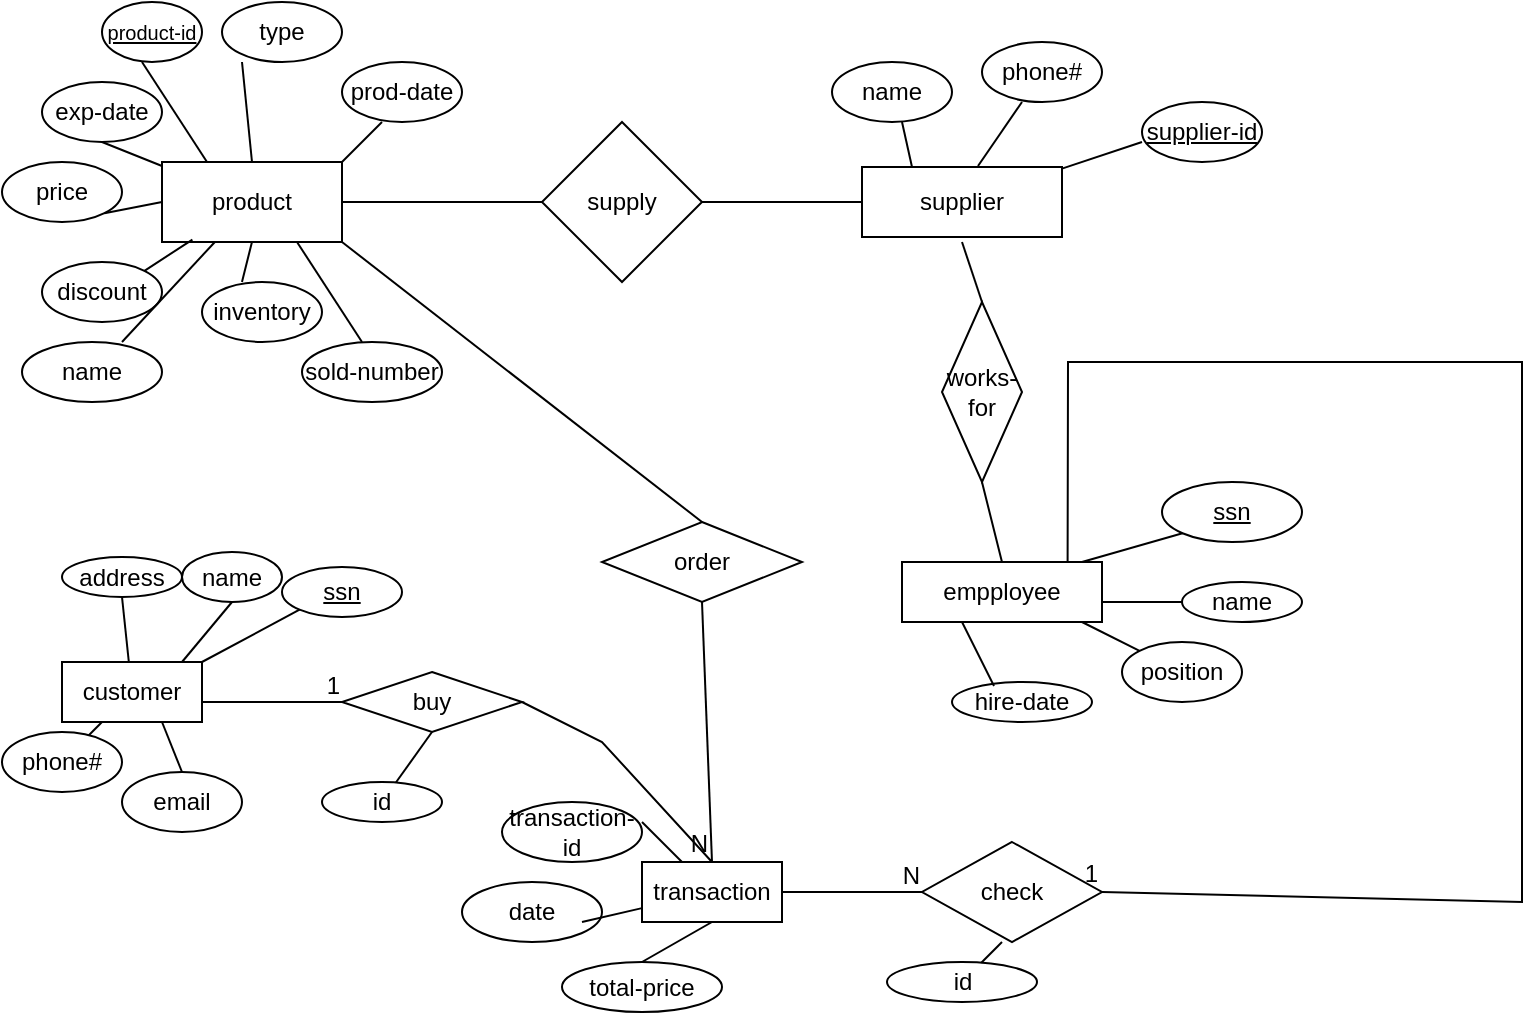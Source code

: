 <mxfile version="24.0.7" type="github">
  <diagram name="Page-1" id="NoP1yKNNsY0W36VBBQck">
    <mxGraphModel dx="1050" dy="1622" grid="1" gridSize="10" guides="1" tooltips="1" connect="1" arrows="1" fold="1" page="1" pageScale="1" pageWidth="850" pageHeight="1100" math="0" shadow="0">
      <root>
        <mxCell id="0" />
        <mxCell id="1" parent="0" />
        <mxCell id="ZoAxR0XOwS3NTh_yEBVf-1" value="product" style="rounded=0;whiteSpace=wrap;html=1;" vertex="1" parent="1">
          <mxGeometry x="90" y="-60" width="90" height="40" as="geometry" />
        </mxCell>
        <mxCell id="ZoAxR0XOwS3NTh_yEBVf-2" value="exp-date" style="ellipse;whiteSpace=wrap;html=1;" vertex="1" parent="1">
          <mxGeometry x="30" y="-100" width="60" height="30" as="geometry" />
        </mxCell>
        <mxCell id="ZoAxR0XOwS3NTh_yEBVf-3" value="prod-date" style="ellipse;whiteSpace=wrap;html=1;" vertex="1" parent="1">
          <mxGeometry x="180" y="-110" width="60" height="30" as="geometry" />
        </mxCell>
        <mxCell id="ZoAxR0XOwS3NTh_yEBVf-4" value="inventory" style="ellipse;whiteSpace=wrap;html=1;" vertex="1" parent="1">
          <mxGeometry x="110" width="60" height="30" as="geometry" />
        </mxCell>
        <mxCell id="ZoAxR0XOwS3NTh_yEBVf-5" value="type" style="ellipse;whiteSpace=wrap;html=1;" vertex="1" parent="1">
          <mxGeometry x="120" y="-140" width="60" height="30" as="geometry" />
        </mxCell>
        <mxCell id="ZoAxR0XOwS3NTh_yEBVf-6" value="discount" style="ellipse;whiteSpace=wrap;html=1;" vertex="1" parent="1">
          <mxGeometry x="30" y="-10" width="60" height="30" as="geometry" />
        </mxCell>
        <mxCell id="ZoAxR0XOwS3NTh_yEBVf-7" value="price" style="ellipse;whiteSpace=wrap;html=1;" vertex="1" parent="1">
          <mxGeometry x="10" y="-60" width="60" height="30" as="geometry" />
        </mxCell>
        <mxCell id="ZoAxR0XOwS3NTh_yEBVf-8" value="&lt;u&gt;&lt;font style=&quot;font-size: 10px;&quot;&gt;product-id&lt;/font&gt;&lt;/u&gt;" style="ellipse;whiteSpace=wrap;html=1;" vertex="1" parent="1">
          <mxGeometry x="60" y="-140" width="50" height="30" as="geometry" />
        </mxCell>
        <mxCell id="ZoAxR0XOwS3NTh_yEBVf-11" value="" style="endArrow=none;html=1;rounded=0;exitX=1;exitY=0;exitDx=0;exitDy=0;" edge="1" parent="1" source="ZoAxR0XOwS3NTh_yEBVf-1">
          <mxGeometry width="50" height="50" relative="1" as="geometry">
            <mxPoint x="170" y="-50" as="sourcePoint" />
            <mxPoint x="200" y="-80" as="targetPoint" />
          </mxGeometry>
        </mxCell>
        <mxCell id="ZoAxR0XOwS3NTh_yEBVf-13" value="" style="endArrow=none;html=1;rounded=0;entryX=0.5;entryY=0;entryDx=0;entryDy=0;" edge="1" parent="1" target="ZoAxR0XOwS3NTh_yEBVf-1">
          <mxGeometry relative="1" as="geometry">
            <mxPoint x="130" y="-110" as="sourcePoint" />
            <mxPoint x="290" y="-110" as="targetPoint" />
          </mxGeometry>
        </mxCell>
        <mxCell id="ZoAxR0XOwS3NTh_yEBVf-14" value="" style="endArrow=none;html=1;rounded=0;entryX=0.25;entryY=0;entryDx=0;entryDy=0;" edge="1" parent="1" target="ZoAxR0XOwS3NTh_yEBVf-1">
          <mxGeometry relative="1" as="geometry">
            <mxPoint x="80" y="-110" as="sourcePoint" />
            <mxPoint x="240" y="-110" as="targetPoint" />
          </mxGeometry>
        </mxCell>
        <mxCell id="ZoAxR0XOwS3NTh_yEBVf-15" value="" style="endArrow=none;html=1;rounded=0;" edge="1" parent="1" target="ZoAxR0XOwS3NTh_yEBVf-1">
          <mxGeometry relative="1" as="geometry">
            <mxPoint x="60" y="-70" as="sourcePoint" />
            <mxPoint x="220" y="-70" as="targetPoint" />
          </mxGeometry>
        </mxCell>
        <mxCell id="ZoAxR0XOwS3NTh_yEBVf-16" value="" style="endArrow=none;html=1;rounded=0;exitX=1;exitY=1;exitDx=0;exitDy=0;" edge="1" parent="1" source="ZoAxR0XOwS3NTh_yEBVf-7">
          <mxGeometry relative="1" as="geometry">
            <mxPoint x="50" y="-40" as="sourcePoint" />
            <mxPoint x="90" y="-40" as="targetPoint" />
          </mxGeometry>
        </mxCell>
        <mxCell id="ZoAxR0XOwS3NTh_yEBVf-17" value="" style="endArrow=none;html=1;rounded=0;entryX=0.169;entryY=0.97;entryDx=0;entryDy=0;entryPerimeter=0;exitX=1;exitY=0;exitDx=0;exitDy=0;" edge="1" parent="1" source="ZoAxR0XOwS3NTh_yEBVf-6" target="ZoAxR0XOwS3NTh_yEBVf-1">
          <mxGeometry relative="1" as="geometry">
            <mxPoint x="80" as="sourcePoint" />
            <mxPoint x="240" as="targetPoint" />
          </mxGeometry>
        </mxCell>
        <mxCell id="ZoAxR0XOwS3NTh_yEBVf-18" value="" style="endArrow=none;html=1;rounded=0;entryX=0.5;entryY=1;entryDx=0;entryDy=0;" edge="1" parent="1" target="ZoAxR0XOwS3NTh_yEBVf-1">
          <mxGeometry relative="1" as="geometry">
            <mxPoint x="130" as="sourcePoint" />
            <mxPoint x="290" as="targetPoint" />
          </mxGeometry>
        </mxCell>
        <mxCell id="ZoAxR0XOwS3NTh_yEBVf-19" value="" style="endArrow=none;html=1;rounded=0;" edge="1" parent="1">
          <mxGeometry relative="1" as="geometry">
            <mxPoint x="180" y="-40" as="sourcePoint" />
            <mxPoint x="280" y="-40" as="targetPoint" />
          </mxGeometry>
        </mxCell>
        <mxCell id="ZoAxR0XOwS3NTh_yEBVf-20" value="supply" style="rhombus;whiteSpace=wrap;html=1;" vertex="1" parent="1">
          <mxGeometry x="280" y="-80" width="80" height="80" as="geometry" />
        </mxCell>
        <mxCell id="ZoAxR0XOwS3NTh_yEBVf-21" value="" style="endArrow=none;html=1;rounded=0;" edge="1" parent="1">
          <mxGeometry relative="1" as="geometry">
            <mxPoint x="360" y="-40" as="sourcePoint" />
            <mxPoint x="440" y="-40" as="targetPoint" />
          </mxGeometry>
        </mxCell>
        <mxCell id="ZoAxR0XOwS3NTh_yEBVf-22" value="supplier" style="rounded=0;whiteSpace=wrap;html=1;" vertex="1" parent="1">
          <mxGeometry x="440" y="-57.5" width="100" height="35" as="geometry" />
        </mxCell>
        <mxCell id="ZoAxR0XOwS3NTh_yEBVf-23" value="&lt;u&gt;supplier-id&lt;/u&gt;" style="ellipse;whiteSpace=wrap;html=1;" vertex="1" parent="1">
          <mxGeometry x="580" y="-90" width="60" height="30" as="geometry" />
        </mxCell>
        <mxCell id="ZoAxR0XOwS3NTh_yEBVf-24" value="phone#" style="ellipse;whiteSpace=wrap;html=1;" vertex="1" parent="1">
          <mxGeometry x="500" y="-120" width="60" height="30" as="geometry" />
        </mxCell>
        <mxCell id="ZoAxR0XOwS3NTh_yEBVf-25" value="name" style="ellipse;whiteSpace=wrap;html=1;" vertex="1" parent="1">
          <mxGeometry x="425" y="-110" width="60" height="30" as="geometry" />
        </mxCell>
        <mxCell id="ZoAxR0XOwS3NTh_yEBVf-26" value="" style="endArrow=none;html=1;rounded=0;entryX=0.25;entryY=0;entryDx=0;entryDy=0;" edge="1" parent="1" target="ZoAxR0XOwS3NTh_yEBVf-22">
          <mxGeometry relative="1" as="geometry">
            <mxPoint x="460" y="-80" as="sourcePoint" />
            <mxPoint x="620" y="-80" as="targetPoint" />
          </mxGeometry>
        </mxCell>
        <mxCell id="ZoAxR0XOwS3NTh_yEBVf-27" value="" style="endArrow=none;html=1;rounded=0;entryX=0.58;entryY=-0.014;entryDx=0;entryDy=0;entryPerimeter=0;" edge="1" parent="1" target="ZoAxR0XOwS3NTh_yEBVf-22">
          <mxGeometry relative="1" as="geometry">
            <mxPoint x="520" y="-90" as="sourcePoint" />
            <mxPoint x="680" y="-90" as="targetPoint" />
          </mxGeometry>
        </mxCell>
        <mxCell id="ZoAxR0XOwS3NTh_yEBVf-28" value="" style="endArrow=none;html=1;rounded=0;" edge="1" parent="1" target="ZoAxR0XOwS3NTh_yEBVf-22">
          <mxGeometry relative="1" as="geometry">
            <mxPoint x="580" y="-70" as="sourcePoint" />
            <mxPoint x="740" y="-70" as="targetPoint" />
          </mxGeometry>
        </mxCell>
        <mxCell id="ZoAxR0XOwS3NTh_yEBVf-29" value="works-for" style="shape=rhombus;perimeter=rhombusPerimeter;whiteSpace=wrap;html=1;align=center;direction=south;" vertex="1" parent="1">
          <mxGeometry x="480" y="10" width="40" height="90" as="geometry" />
        </mxCell>
        <mxCell id="ZoAxR0XOwS3NTh_yEBVf-30" value="" style="endArrow=none;html=1;rounded=0;entryX=0;entryY=0.5;entryDx=0;entryDy=0;" edge="1" parent="1" target="ZoAxR0XOwS3NTh_yEBVf-29">
          <mxGeometry relative="1" as="geometry">
            <mxPoint x="490" y="-20" as="sourcePoint" />
            <mxPoint x="650" y="-20" as="targetPoint" />
          </mxGeometry>
        </mxCell>
        <mxCell id="ZoAxR0XOwS3NTh_yEBVf-31" value="" style="endArrow=none;html=1;rounded=0;" edge="1" parent="1">
          <mxGeometry relative="1" as="geometry">
            <mxPoint x="500" y="100" as="sourcePoint" />
            <mxPoint x="510" y="140" as="targetPoint" />
          </mxGeometry>
        </mxCell>
        <mxCell id="ZoAxR0XOwS3NTh_yEBVf-32" value="empployee" style="whiteSpace=wrap;html=1;align=center;" vertex="1" parent="1">
          <mxGeometry x="460" y="140" width="100" height="30" as="geometry" />
        </mxCell>
        <mxCell id="ZoAxR0XOwS3NTh_yEBVf-33" value="ssn" style="ellipse;whiteSpace=wrap;html=1;align=center;fontStyle=4;" vertex="1" parent="1">
          <mxGeometry x="590" y="100" width="70" height="30" as="geometry" />
        </mxCell>
        <mxCell id="ZoAxR0XOwS3NTh_yEBVf-34" value="" style="endArrow=none;html=1;rounded=0;entryX=0;entryY=1;entryDx=0;entryDy=0;" edge="1" parent="1" target="ZoAxR0XOwS3NTh_yEBVf-33">
          <mxGeometry relative="1" as="geometry">
            <mxPoint x="550" y="140" as="sourcePoint" />
            <mxPoint x="710" y="140" as="targetPoint" />
          </mxGeometry>
        </mxCell>
        <mxCell id="ZoAxR0XOwS3NTh_yEBVf-35" value="hire-date" style="ellipse;whiteSpace=wrap;html=1;align=center;" vertex="1" parent="1">
          <mxGeometry x="485" y="200" width="70" height="20" as="geometry" />
        </mxCell>
        <mxCell id="ZoAxR0XOwS3NTh_yEBVf-36" value="position" style="ellipse;whiteSpace=wrap;html=1;align=center;" vertex="1" parent="1">
          <mxGeometry x="570" y="180" width="60" height="30" as="geometry" />
        </mxCell>
        <mxCell id="ZoAxR0XOwS3NTh_yEBVf-37" value="name" style="ellipse;whiteSpace=wrap;html=1;align=center;" vertex="1" parent="1">
          <mxGeometry x="600" y="150" width="60" height="20" as="geometry" />
        </mxCell>
        <mxCell id="ZoAxR0XOwS3NTh_yEBVf-38" value="" style="endArrow=none;html=1;rounded=0;entryX=0;entryY=0.5;entryDx=0;entryDy=0;" edge="1" parent="1" target="ZoAxR0XOwS3NTh_yEBVf-37">
          <mxGeometry relative="1" as="geometry">
            <mxPoint x="560" y="160" as="sourcePoint" />
            <mxPoint x="720" y="160" as="targetPoint" />
          </mxGeometry>
        </mxCell>
        <mxCell id="ZoAxR0XOwS3NTh_yEBVf-39" value="" style="endArrow=none;html=1;rounded=0;" edge="1" parent="1" target="ZoAxR0XOwS3NTh_yEBVf-36">
          <mxGeometry relative="1" as="geometry">
            <mxPoint x="550" y="170" as="sourcePoint" />
            <mxPoint x="710" y="170" as="targetPoint" />
          </mxGeometry>
        </mxCell>
        <mxCell id="ZoAxR0XOwS3NTh_yEBVf-40" value="" style="endArrow=none;html=1;rounded=0;entryX=0.3;entryY=0.1;entryDx=0;entryDy=0;entryPerimeter=0;" edge="1" parent="1" target="ZoAxR0XOwS3NTh_yEBVf-35">
          <mxGeometry relative="1" as="geometry">
            <mxPoint x="490" y="170" as="sourcePoint" />
            <mxPoint x="650" y="170" as="targetPoint" />
          </mxGeometry>
        </mxCell>
        <mxCell id="ZoAxR0XOwS3NTh_yEBVf-43" value="" style="endArrow=none;html=1;rounded=0;exitX=0.828;exitY=0.013;exitDx=0;exitDy=0;exitPerimeter=0;entryX=1;entryY=0.5;entryDx=0;entryDy=0;" edge="1" parent="1" source="ZoAxR0XOwS3NTh_yEBVf-32" target="ZoAxR0XOwS3NTh_yEBVf-45">
          <mxGeometry relative="1" as="geometry">
            <mxPoint x="530" y="140" as="sourcePoint" />
            <mxPoint x="570" y="310" as="targetPoint" />
            <Array as="points">
              <mxPoint x="543" y="40" />
              <mxPoint x="770" y="40" />
              <mxPoint x="770" y="310" />
            </Array>
          </mxGeometry>
        </mxCell>
        <mxCell id="ZoAxR0XOwS3NTh_yEBVf-44" value="1" style="resizable=0;html=1;whiteSpace=wrap;align=right;verticalAlign=bottom;" connectable="0" vertex="1" parent="ZoAxR0XOwS3NTh_yEBVf-43">
          <mxGeometry x="1" relative="1" as="geometry" />
        </mxCell>
        <mxCell id="ZoAxR0XOwS3NTh_yEBVf-45" value="check" style="shape=rhombus;perimeter=rhombusPerimeter;whiteSpace=wrap;html=1;align=center;" vertex="1" parent="1">
          <mxGeometry x="470" y="280" width="90" height="50" as="geometry" />
        </mxCell>
        <mxCell id="ZoAxR0XOwS3NTh_yEBVf-46" value="id" style="ellipse;whiteSpace=wrap;html=1;align=center;" vertex="1" parent="1">
          <mxGeometry x="452.5" y="340" width="75" height="20" as="geometry" />
        </mxCell>
        <mxCell id="ZoAxR0XOwS3NTh_yEBVf-47" value="" style="endArrow=none;html=1;rounded=0;" edge="1" parent="1" target="ZoAxR0XOwS3NTh_yEBVf-46">
          <mxGeometry relative="1" as="geometry">
            <mxPoint x="510" y="330" as="sourcePoint" />
            <mxPoint x="670" y="330" as="targetPoint" />
          </mxGeometry>
        </mxCell>
        <mxCell id="ZoAxR0XOwS3NTh_yEBVf-48" value="" style="endArrow=none;html=1;rounded=0;entryX=0;entryY=0.5;entryDx=0;entryDy=0;" edge="1" parent="1" target="ZoAxR0XOwS3NTh_yEBVf-45">
          <mxGeometry relative="1" as="geometry">
            <mxPoint x="400" y="305" as="sourcePoint" />
            <mxPoint x="470" y="300" as="targetPoint" />
          </mxGeometry>
        </mxCell>
        <mxCell id="ZoAxR0XOwS3NTh_yEBVf-49" value="N" style="resizable=0;html=1;whiteSpace=wrap;align=right;verticalAlign=bottom;" connectable="0" vertex="1" parent="ZoAxR0XOwS3NTh_yEBVf-48">
          <mxGeometry x="1" relative="1" as="geometry" />
        </mxCell>
        <mxCell id="ZoAxR0XOwS3NTh_yEBVf-50" value="transaction" style="whiteSpace=wrap;html=1;align=center;" vertex="1" parent="1">
          <mxGeometry x="330" y="290" width="70" height="30" as="geometry" />
        </mxCell>
        <mxCell id="ZoAxR0XOwS3NTh_yEBVf-51" value="" style="endArrow=none;html=1;rounded=0;entryX=0.5;entryY=0;entryDx=0;entryDy=0;" edge="1" parent="1" target="ZoAxR0XOwS3NTh_yEBVf-50">
          <mxGeometry relative="1" as="geometry">
            <mxPoint x="360" y="160" as="sourcePoint" />
            <mxPoint x="460" y="170" as="targetPoint" />
            <Array as="points" />
          </mxGeometry>
        </mxCell>
        <mxCell id="ZoAxR0XOwS3NTh_yEBVf-52" value="order" style="shape=rhombus;perimeter=rhombusPerimeter;whiteSpace=wrap;html=1;align=center;" vertex="1" parent="1">
          <mxGeometry x="310" y="120" width="100" height="40" as="geometry" />
        </mxCell>
        <mxCell id="ZoAxR0XOwS3NTh_yEBVf-53" value="" style="endArrow=none;html=1;rounded=0;entryX=0.5;entryY=0;entryDx=0;entryDy=0;" edge="1" parent="1" target="ZoAxR0XOwS3NTh_yEBVf-52">
          <mxGeometry relative="1" as="geometry">
            <mxPoint x="180" y="-20" as="sourcePoint" />
            <mxPoint x="340" y="-20" as="targetPoint" />
          </mxGeometry>
        </mxCell>
        <mxCell id="ZoAxR0XOwS3NTh_yEBVf-54" value="transaction-id" style="ellipse;whiteSpace=wrap;html=1;align=center;" vertex="1" parent="1">
          <mxGeometry x="260" y="260" width="70" height="30" as="geometry" />
        </mxCell>
        <mxCell id="ZoAxR0XOwS3NTh_yEBVf-55" value="date" style="ellipse;whiteSpace=wrap;html=1;align=center;" vertex="1" parent="1">
          <mxGeometry x="240" y="300" width="70" height="30" as="geometry" />
        </mxCell>
        <mxCell id="ZoAxR0XOwS3NTh_yEBVf-56" value="total-price" style="ellipse;whiteSpace=wrap;html=1;align=center;" vertex="1" parent="1">
          <mxGeometry x="290" y="340" width="80" height="25" as="geometry" />
        </mxCell>
        <mxCell id="ZoAxR0XOwS3NTh_yEBVf-57" value="" style="endArrow=none;html=1;rounded=0;entryX=0.5;entryY=1;entryDx=0;entryDy=0;" edge="1" parent="1" target="ZoAxR0XOwS3NTh_yEBVf-50">
          <mxGeometry relative="1" as="geometry">
            <mxPoint x="330" y="340" as="sourcePoint" />
            <mxPoint x="490" y="340" as="targetPoint" />
          </mxGeometry>
        </mxCell>
        <mxCell id="ZoAxR0XOwS3NTh_yEBVf-58" value="" style="endArrow=none;html=1;rounded=0;" edge="1" parent="1" target="ZoAxR0XOwS3NTh_yEBVf-50">
          <mxGeometry relative="1" as="geometry">
            <mxPoint x="300" y="320" as="sourcePoint" />
            <mxPoint x="460" y="320" as="targetPoint" />
          </mxGeometry>
        </mxCell>
        <mxCell id="ZoAxR0XOwS3NTh_yEBVf-59" value="" style="endArrow=none;html=1;rounded=0;" edge="1" parent="1" target="ZoAxR0XOwS3NTh_yEBVf-50">
          <mxGeometry relative="1" as="geometry">
            <mxPoint x="330" y="270" as="sourcePoint" />
            <mxPoint x="490" y="270" as="targetPoint" />
          </mxGeometry>
        </mxCell>
        <mxCell id="ZoAxR0XOwS3NTh_yEBVf-61" value="" style="endArrow=none;html=1;rounded=0;entryX=0.5;entryY=0;entryDx=0;entryDy=0;" edge="1" parent="1" target="ZoAxR0XOwS3NTh_yEBVf-50">
          <mxGeometry relative="1" as="geometry">
            <mxPoint x="270" y="210" as="sourcePoint" />
            <mxPoint x="370" y="220" as="targetPoint" />
            <Array as="points">
              <mxPoint x="310" y="230" />
            </Array>
          </mxGeometry>
        </mxCell>
        <mxCell id="ZoAxR0XOwS3NTh_yEBVf-62" value="N" style="resizable=0;html=1;whiteSpace=wrap;align=right;verticalAlign=bottom;" connectable="0" vertex="1" parent="ZoAxR0XOwS3NTh_yEBVf-61">
          <mxGeometry x="1" relative="1" as="geometry" />
        </mxCell>
        <mxCell id="ZoAxR0XOwS3NTh_yEBVf-63" value="buy" style="shape=rhombus;perimeter=rhombusPerimeter;whiteSpace=wrap;html=1;align=center;" vertex="1" parent="1">
          <mxGeometry x="180" y="195" width="90" height="30" as="geometry" />
        </mxCell>
        <mxCell id="ZoAxR0XOwS3NTh_yEBVf-65" value="id" style="ellipse;whiteSpace=wrap;html=1;align=center;" vertex="1" parent="1">
          <mxGeometry x="170" y="250" width="60" height="20" as="geometry" />
        </mxCell>
        <mxCell id="ZoAxR0XOwS3NTh_yEBVf-66" value="" style="endArrow=none;html=1;rounded=0;exitX=0.5;exitY=1;exitDx=0;exitDy=0;" edge="1" parent="1" source="ZoAxR0XOwS3NTh_yEBVf-63" target="ZoAxR0XOwS3NTh_yEBVf-65">
          <mxGeometry relative="1" as="geometry">
            <mxPoint x="220" y="230" as="sourcePoint" />
            <mxPoint x="380" y="220" as="targetPoint" />
          </mxGeometry>
        </mxCell>
        <mxCell id="ZoAxR0XOwS3NTh_yEBVf-67" value="" style="endArrow=none;html=1;rounded=0;entryX=0;entryY=0.5;entryDx=0;entryDy=0;" edge="1" parent="1" target="ZoAxR0XOwS3NTh_yEBVf-63">
          <mxGeometry relative="1" as="geometry">
            <mxPoint x="110" y="210" as="sourcePoint" />
            <mxPoint x="190" y="210" as="targetPoint" />
          </mxGeometry>
        </mxCell>
        <mxCell id="ZoAxR0XOwS3NTh_yEBVf-68" value="1" style="resizable=0;html=1;whiteSpace=wrap;align=right;verticalAlign=bottom;" connectable="0" vertex="1" parent="ZoAxR0XOwS3NTh_yEBVf-67">
          <mxGeometry x="1" relative="1" as="geometry" />
        </mxCell>
        <mxCell id="ZoAxR0XOwS3NTh_yEBVf-69" value="customer" style="whiteSpace=wrap;html=1;align=center;" vertex="1" parent="1">
          <mxGeometry x="40" y="190" width="70" height="30" as="geometry" />
        </mxCell>
        <mxCell id="ZoAxR0XOwS3NTh_yEBVf-70" value="phone#" style="ellipse;whiteSpace=wrap;html=1;align=center;" vertex="1" parent="1">
          <mxGeometry x="10" y="225" width="60" height="30" as="geometry" />
        </mxCell>
        <mxCell id="ZoAxR0XOwS3NTh_yEBVf-71" value="email" style="ellipse;whiteSpace=wrap;html=1;align=center;" vertex="1" parent="1">
          <mxGeometry x="70" y="245" width="60" height="30" as="geometry" />
        </mxCell>
        <mxCell id="ZoAxR0XOwS3NTh_yEBVf-72" value="address" style="ellipse;whiteSpace=wrap;html=1;align=center;" vertex="1" parent="1">
          <mxGeometry x="40" y="137.5" width="60" height="20" as="geometry" />
        </mxCell>
        <mxCell id="ZoAxR0XOwS3NTh_yEBVf-73" value="name" style="ellipse;whiteSpace=wrap;html=1;align=center;" vertex="1" parent="1">
          <mxGeometry x="100" y="135" width="50" height="25" as="geometry" />
        </mxCell>
        <mxCell id="ZoAxR0XOwS3NTh_yEBVf-74" value="ssn" style="ellipse;whiteSpace=wrap;html=1;align=center;fontStyle=4;" vertex="1" parent="1">
          <mxGeometry x="150" y="142.5" width="60" height="25" as="geometry" />
        </mxCell>
        <mxCell id="ZoAxR0XOwS3NTh_yEBVf-75" value="" style="endArrow=none;html=1;rounded=0;entryX=0.5;entryY=1;entryDx=0;entryDy=0;" edge="1" parent="1" source="ZoAxR0XOwS3NTh_yEBVf-69" target="ZoAxR0XOwS3NTh_yEBVf-72">
          <mxGeometry relative="1" as="geometry">
            <mxPoint x="75" y="30" as="sourcePoint" />
            <mxPoint x="75" y="30" as="targetPoint" />
          </mxGeometry>
        </mxCell>
        <mxCell id="ZoAxR0XOwS3NTh_yEBVf-76" value="" style="endArrow=none;html=1;rounded=0;entryX=0.5;entryY=1;entryDx=0;entryDy=0;" edge="1" parent="1" target="ZoAxR0XOwS3NTh_yEBVf-73">
          <mxGeometry relative="1" as="geometry">
            <mxPoint x="100" y="190" as="sourcePoint" />
            <mxPoint x="260" y="190" as="targetPoint" />
          </mxGeometry>
        </mxCell>
        <mxCell id="ZoAxR0XOwS3NTh_yEBVf-77" value="" style="endArrow=none;html=1;rounded=0;entryX=0;entryY=1;entryDx=0;entryDy=0;" edge="1" parent="1" target="ZoAxR0XOwS3NTh_yEBVf-74">
          <mxGeometry relative="1" as="geometry">
            <mxPoint x="110" y="190" as="sourcePoint" />
            <mxPoint x="270" y="190" as="targetPoint" />
          </mxGeometry>
        </mxCell>
        <mxCell id="ZoAxR0XOwS3NTh_yEBVf-78" value="" style="endArrow=none;html=1;rounded=0;" edge="1" parent="1" target="ZoAxR0XOwS3NTh_yEBVf-70">
          <mxGeometry relative="1" as="geometry">
            <mxPoint x="60" y="220" as="sourcePoint" />
            <mxPoint x="220" y="220" as="targetPoint" />
          </mxGeometry>
        </mxCell>
        <mxCell id="ZoAxR0XOwS3NTh_yEBVf-79" value="" style="endArrow=none;html=1;rounded=0;entryX=0.5;entryY=0;entryDx=0;entryDy=0;" edge="1" parent="1" target="ZoAxR0XOwS3NTh_yEBVf-71">
          <mxGeometry relative="1" as="geometry">
            <mxPoint x="90" y="220" as="sourcePoint" />
            <mxPoint x="250" y="220" as="targetPoint" />
          </mxGeometry>
        </mxCell>
        <mxCell id="ZoAxR0XOwS3NTh_yEBVf-80" value="name" style="ellipse;whiteSpace=wrap;html=1;align=center;" vertex="1" parent="1">
          <mxGeometry x="20" y="30" width="70" height="30" as="geometry" />
        </mxCell>
        <mxCell id="ZoAxR0XOwS3NTh_yEBVf-81" value="sold-number" style="ellipse;whiteSpace=wrap;html=1;align=center;" vertex="1" parent="1">
          <mxGeometry x="160" y="30" width="70" height="30" as="geometry" />
        </mxCell>
        <mxCell id="ZoAxR0XOwS3NTh_yEBVf-82" value="" style="endArrow=none;html=1;rounded=0;" edge="1" parent="1" target="ZoAxR0XOwS3NTh_yEBVf-1">
          <mxGeometry relative="1" as="geometry">
            <mxPoint x="70" y="30" as="sourcePoint" />
            <mxPoint x="230" y="30" as="targetPoint" />
          </mxGeometry>
        </mxCell>
        <mxCell id="ZoAxR0XOwS3NTh_yEBVf-83" value="" style="endArrow=none;html=1;rounded=0;entryX=0.75;entryY=1;entryDx=0;entryDy=0;" edge="1" parent="1" target="ZoAxR0XOwS3NTh_yEBVf-1">
          <mxGeometry relative="1" as="geometry">
            <mxPoint x="190" y="30" as="sourcePoint" />
            <mxPoint x="350" y="30" as="targetPoint" />
          </mxGeometry>
        </mxCell>
      </root>
    </mxGraphModel>
  </diagram>
</mxfile>
